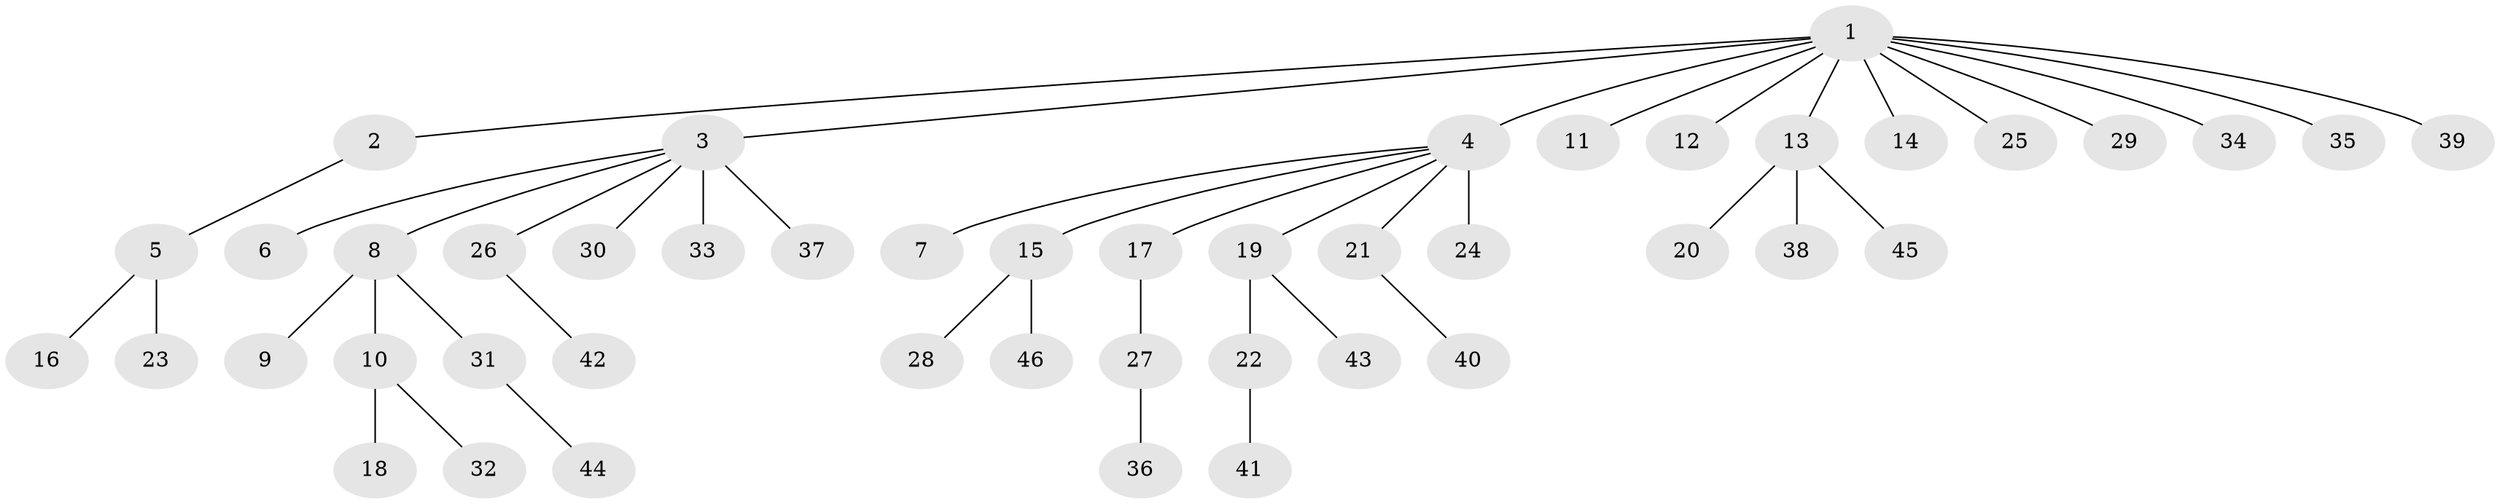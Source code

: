 // original degree distribution, {13: 0.011764705882352941, 3: 0.09411764705882353, 10: 0.011764705882352941, 15: 0.011764705882352941, 4: 0.03529411764705882, 2: 0.11764705882352941, 6: 0.011764705882352941, 1: 0.6823529411764706, 5: 0.023529411764705882}
// Generated by graph-tools (version 1.1) at 2025/35/03/09/25 02:35:33]
// undirected, 46 vertices, 45 edges
graph export_dot {
graph [start="1"]
  node [color=gray90,style=filled];
  1;
  2;
  3;
  4;
  5;
  6;
  7;
  8;
  9;
  10;
  11;
  12;
  13;
  14;
  15;
  16;
  17;
  18;
  19;
  20;
  21;
  22;
  23;
  24;
  25;
  26;
  27;
  28;
  29;
  30;
  31;
  32;
  33;
  34;
  35;
  36;
  37;
  38;
  39;
  40;
  41;
  42;
  43;
  44;
  45;
  46;
  1 -- 2 [weight=1.0];
  1 -- 3 [weight=1.0];
  1 -- 4 [weight=1.0];
  1 -- 11 [weight=1.0];
  1 -- 12 [weight=1.0];
  1 -- 13 [weight=1.0];
  1 -- 14 [weight=1.0];
  1 -- 25 [weight=1.0];
  1 -- 29 [weight=1.0];
  1 -- 34 [weight=1.0];
  1 -- 35 [weight=1.0];
  1 -- 39 [weight=1.0];
  2 -- 5 [weight=1.0];
  3 -- 6 [weight=1.0];
  3 -- 8 [weight=1.0];
  3 -- 26 [weight=1.0];
  3 -- 30 [weight=1.0];
  3 -- 33 [weight=3.0];
  3 -- 37 [weight=1.0];
  4 -- 7 [weight=1.0];
  4 -- 15 [weight=1.0];
  4 -- 17 [weight=1.0];
  4 -- 19 [weight=1.0];
  4 -- 21 [weight=1.0];
  4 -- 24 [weight=8.0];
  5 -- 16 [weight=1.0];
  5 -- 23 [weight=1.0];
  8 -- 9 [weight=2.0];
  8 -- 10 [weight=1.0];
  8 -- 31 [weight=1.0];
  10 -- 18 [weight=3.0];
  10 -- 32 [weight=1.0];
  13 -- 20 [weight=1.0];
  13 -- 38 [weight=1.0];
  13 -- 45 [weight=1.0];
  15 -- 28 [weight=1.0];
  15 -- 46 [weight=1.0];
  17 -- 27 [weight=1.0];
  19 -- 22 [weight=1.0];
  19 -- 43 [weight=2.0];
  21 -- 40 [weight=1.0];
  22 -- 41 [weight=2.0];
  26 -- 42 [weight=1.0];
  27 -- 36 [weight=1.0];
  31 -- 44 [weight=1.0];
}
